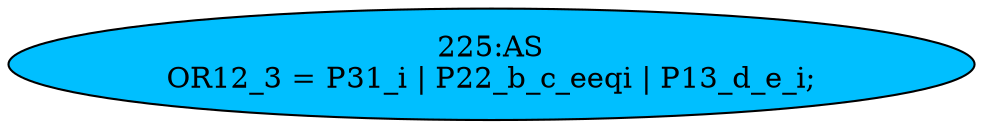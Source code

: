 strict digraph "" {
	node [label="\N"];
	"225:AS"	 [ast="<pyverilog.vparser.ast.Assign object at 0x7f14ceedf890>",
		def_var="['OR12_3']",
		fillcolor=deepskyblue,
		label="225:AS
OR12_3 = P31_i | P22_b_c_eeqi | P13_d_e_i;",
		statements="[]",
		style=filled,
		typ=Assign,
		use_var="['P31_i', 'P22_b_c_eeqi', 'P13_d_e_i']"];
}
